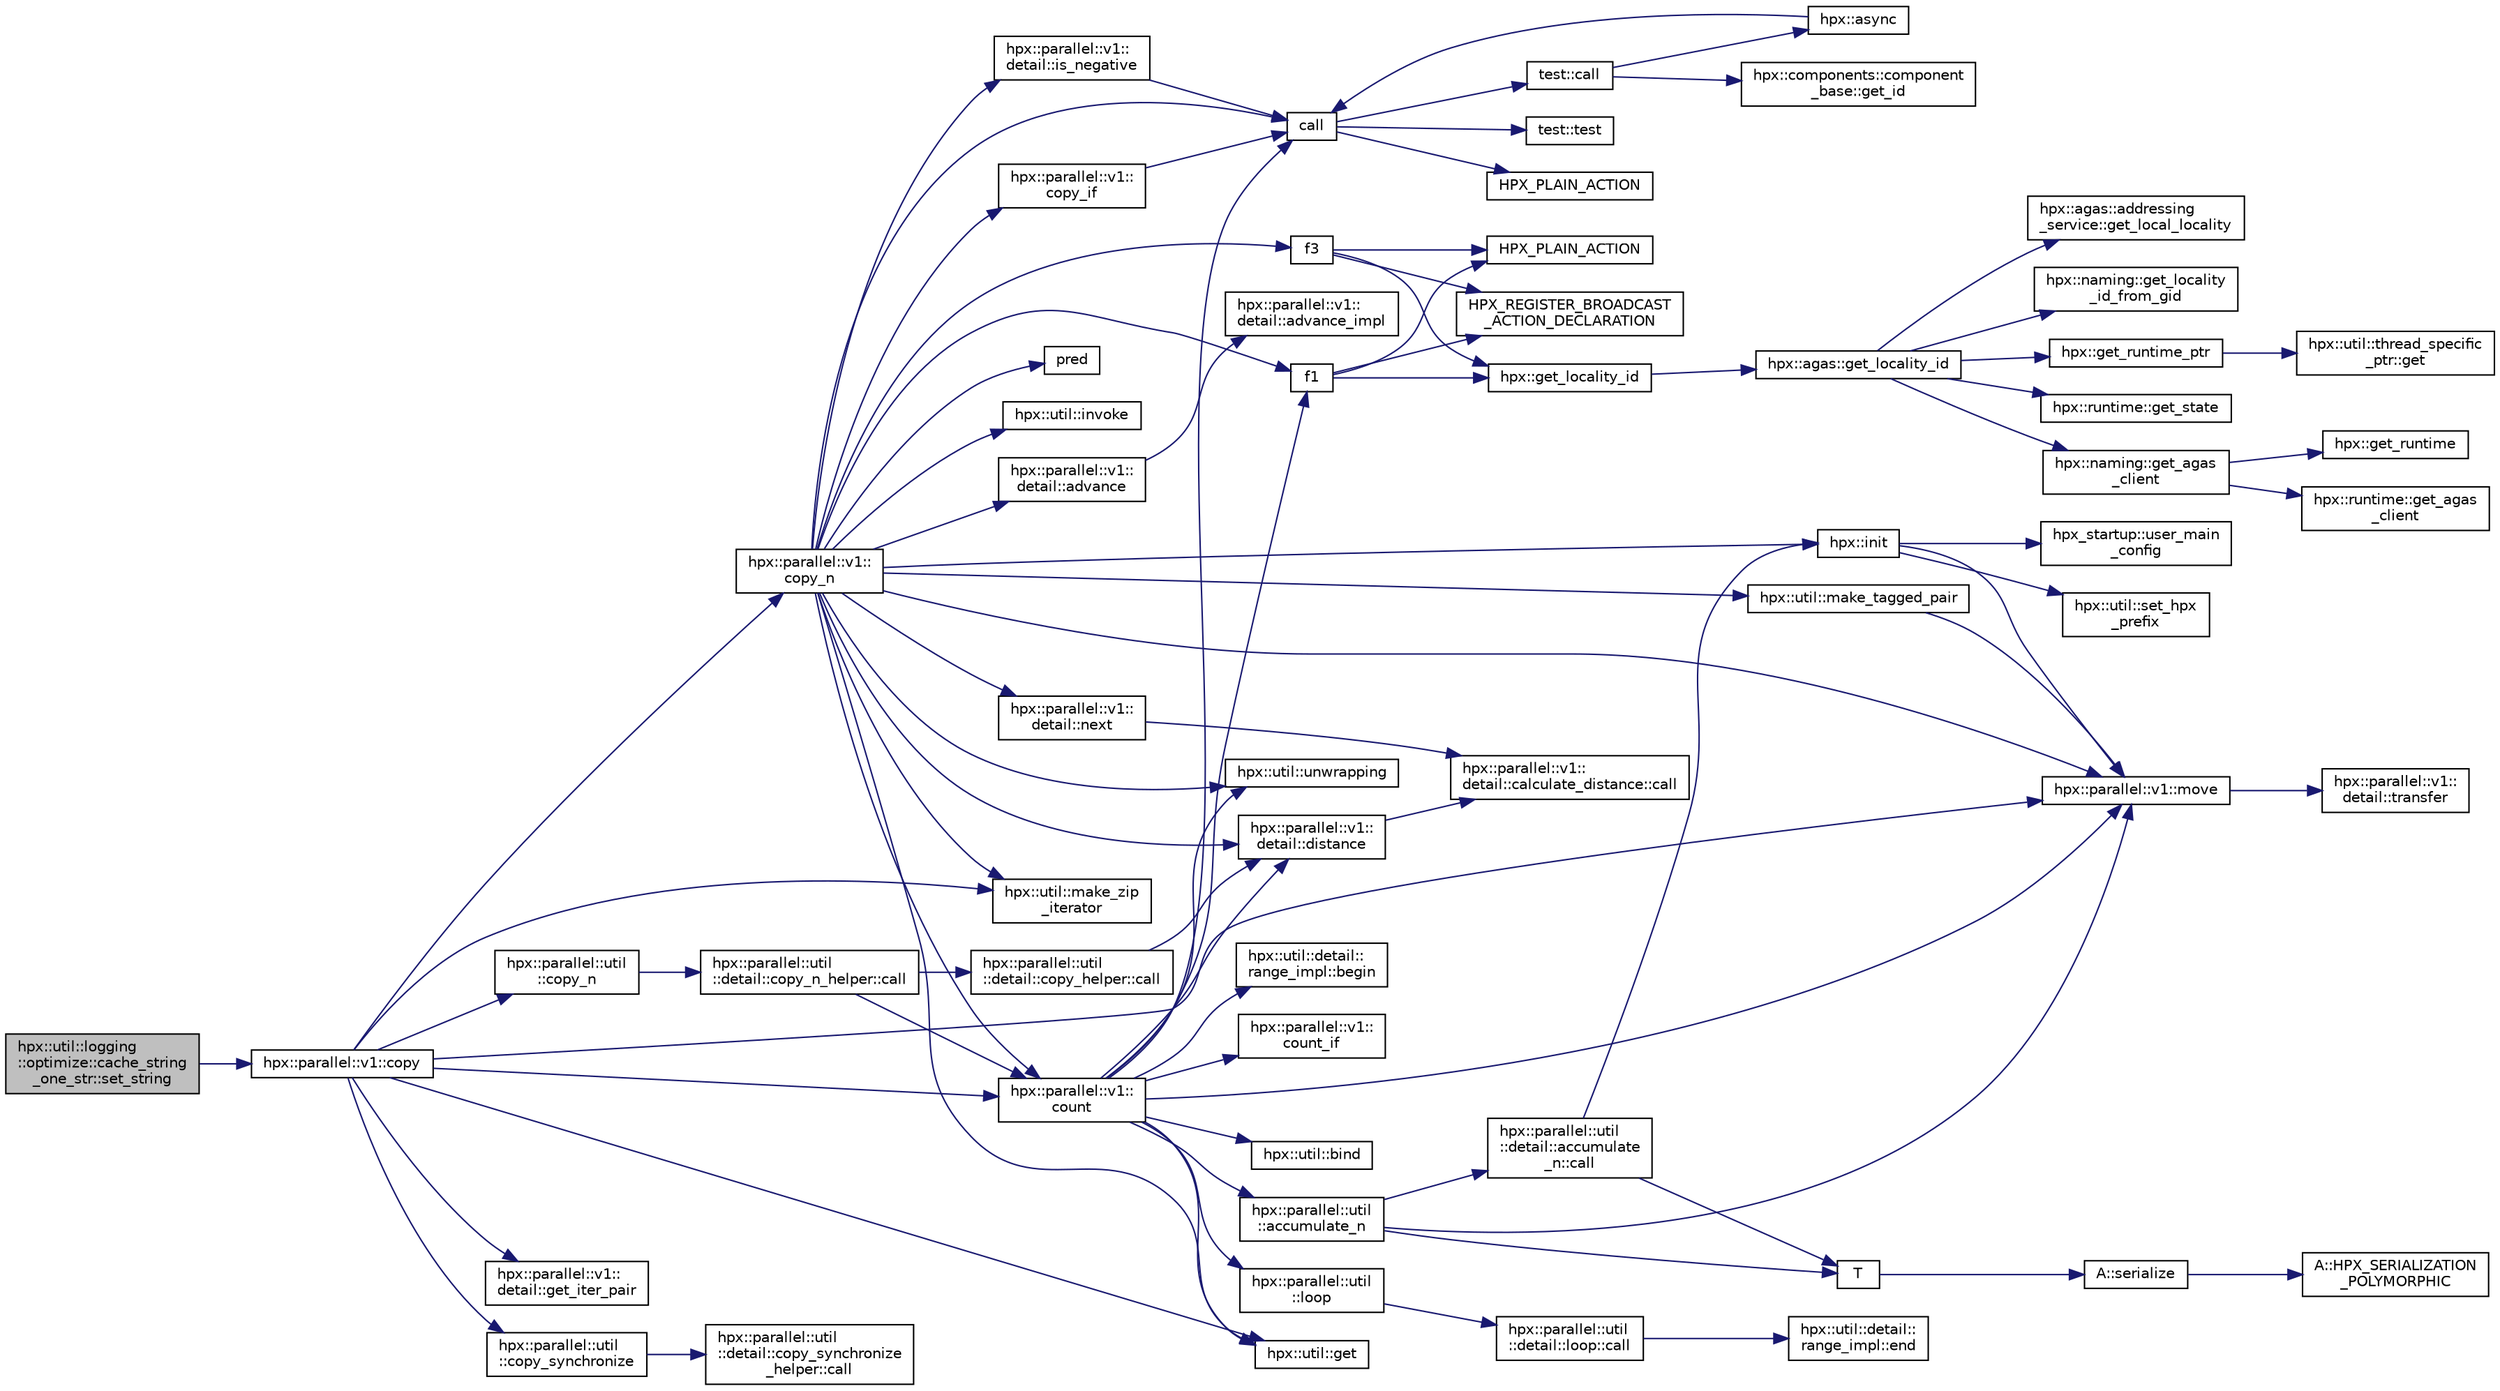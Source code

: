 digraph "hpx::util::logging::optimize::cache_string_one_str::set_string"
{
  edge [fontname="Helvetica",fontsize="10",labelfontname="Helvetica",labelfontsize="10"];
  node [fontname="Helvetica",fontsize="10",shape=record];
  rankdir="LR";
  Node330 [label="hpx::util::logging\l::optimize::cache_string\l_one_str::set_string",height=0.2,width=0.4,color="black", fillcolor="grey75", style="filled", fontcolor="black"];
  Node330 -> Node331 [color="midnightblue",fontsize="10",style="solid",fontname="Helvetica"];
  Node331 [label="hpx::parallel::v1::copy",height=0.2,width=0.4,color="black", fillcolor="white", style="filled",URL="$db/db9/namespacehpx_1_1parallel_1_1v1.html#a502f993845638113034b4a1629b7a3c7"];
  Node331 -> Node332 [color="midnightblue",fontsize="10",style="solid",fontname="Helvetica"];
  Node332 [label="hpx::parallel::v1::\lcopy_n",height=0.2,width=0.4,color="black", fillcolor="white", style="filled",URL="$db/db9/namespacehpx_1_1parallel_1_1v1.html#a62b381b00123e950f7cd81ae9b16c4a6"];
  Node332 -> Node333 [color="midnightblue",fontsize="10",style="solid",fontname="Helvetica"];
  Node333 [label="hpx::util::make_tagged_pair",height=0.2,width=0.4,color="black", fillcolor="white", style="filled",URL="$df/dad/namespacehpx_1_1util.html#afa71e8b7f4f559051a5ff14a508c543c"];
  Node333 -> Node334 [color="midnightblue",fontsize="10",style="solid",fontname="Helvetica"];
  Node334 [label="hpx::parallel::v1::move",height=0.2,width=0.4,color="black", fillcolor="white", style="filled",URL="$db/db9/namespacehpx_1_1parallel_1_1v1.html#aa7c4ede081ce786c9d1eb1adff495cfc"];
  Node334 -> Node335 [color="midnightblue",fontsize="10",style="solid",fontname="Helvetica"];
  Node335 [label="hpx::parallel::v1::\ldetail::transfer",height=0.2,width=0.4,color="black", fillcolor="white", style="filled",URL="$d2/ddd/namespacehpx_1_1parallel_1_1v1_1_1detail.html#ab1b56a05e1885ca7cc7ffa1804dd2f3c"];
  Node332 -> Node336 [color="midnightblue",fontsize="10",style="solid",fontname="Helvetica"];
  Node336 [label="hpx::parallel::v1::\ldetail::is_negative",height=0.2,width=0.4,color="black", fillcolor="white", style="filled",URL="$d2/ddd/namespacehpx_1_1parallel_1_1v1_1_1detail.html#adf2e40fc4b20ad0fd442ee3118a4d527"];
  Node336 -> Node337 [color="midnightblue",fontsize="10",style="solid",fontname="Helvetica"];
  Node337 [label="call",height=0.2,width=0.4,color="black", fillcolor="white", style="filled",URL="$d2/d67/promise__1620_8cpp.html#a58357f0b82bc761e1d0b9091ed563a70"];
  Node337 -> Node338 [color="midnightblue",fontsize="10",style="solid",fontname="Helvetica"];
  Node338 [label="test::test",height=0.2,width=0.4,color="black", fillcolor="white", style="filled",URL="$d8/d89/structtest.html#ab42d5ece712d716b04cb3f686f297a26"];
  Node337 -> Node339 [color="midnightblue",fontsize="10",style="solid",fontname="Helvetica"];
  Node339 [label="HPX_PLAIN_ACTION",height=0.2,width=0.4,color="black", fillcolor="white", style="filled",URL="$d2/d67/promise__1620_8cpp.html#ab96aab827a4b1fcaf66cfe0ba83fef23"];
  Node337 -> Node340 [color="midnightblue",fontsize="10",style="solid",fontname="Helvetica"];
  Node340 [label="test::call",height=0.2,width=0.4,color="black", fillcolor="white", style="filled",URL="$d8/d89/structtest.html#aeb29e7ed6518b9426ccf1344c52620ae"];
  Node340 -> Node341 [color="midnightblue",fontsize="10",style="solid",fontname="Helvetica"];
  Node341 [label="hpx::async",height=0.2,width=0.4,color="black", fillcolor="white", style="filled",URL="$d8/d83/namespacehpx.html#acb7d8e37b73b823956ce144f9a57eaa4"];
  Node341 -> Node337 [color="midnightblue",fontsize="10",style="solid",fontname="Helvetica"];
  Node340 -> Node342 [color="midnightblue",fontsize="10",style="solid",fontname="Helvetica"];
  Node342 [label="hpx::components::component\l_base::get_id",height=0.2,width=0.4,color="black", fillcolor="white", style="filled",URL="$d2/de6/classhpx_1_1components_1_1component__base.html#a4c8fd93514039bdf01c48d66d82b19cd"];
  Node332 -> Node343 [color="midnightblue",fontsize="10",style="solid",fontname="Helvetica"];
  Node343 [label="hpx::util::get",height=0.2,width=0.4,color="black", fillcolor="white", style="filled",URL="$df/dad/namespacehpx_1_1util.html#a5cbd3c41f03f4d4acaedaa4777e3cc02"];
  Node332 -> Node337 [color="midnightblue",fontsize="10",style="solid",fontname="Helvetica"];
  Node332 -> Node344 [color="midnightblue",fontsize="10",style="solid",fontname="Helvetica"];
  Node344 [label="pred",height=0.2,width=0.4,color="black", fillcolor="white", style="filled",URL="$dc/d8b/cxx11__std__thread_8cpp.html#a31ff3168522b47b050989c5e07dd8408"];
  Node332 -> Node345 [color="midnightblue",fontsize="10",style="solid",fontname="Helvetica"];
  Node345 [label="hpx::util::invoke",height=0.2,width=0.4,color="black", fillcolor="white", style="filled",URL="$df/dad/namespacehpx_1_1util.html#a9ed3f52b36e725e476dbf5099134ed3d"];
  Node332 -> Node346 [color="midnightblue",fontsize="10",style="solid",fontname="Helvetica"];
  Node346 [label="hpx::parallel::v1::\lcopy_if",height=0.2,width=0.4,color="black", fillcolor="white", style="filled",URL="$db/db9/namespacehpx_1_1parallel_1_1v1.html#a9a749519e8f71f886d23aecb6ceaaf8a"];
  Node346 -> Node337 [color="midnightblue",fontsize="10",style="solid",fontname="Helvetica"];
  Node332 -> Node347 [color="midnightblue",fontsize="10",style="solid",fontname="Helvetica"];
  Node347 [label="hpx::parallel::v1::\lcount",height=0.2,width=0.4,color="black", fillcolor="white", style="filled",URL="$db/db9/namespacehpx_1_1parallel_1_1v1.html#a19d058114a2bd44801aab4176b188e23"];
  Node347 -> Node348 [color="midnightblue",fontsize="10",style="solid",fontname="Helvetica"];
  Node348 [label="hpx::parallel::v1::\lcount_if",height=0.2,width=0.4,color="black", fillcolor="white", style="filled",URL="$db/db9/namespacehpx_1_1parallel_1_1v1.html#ad836ff017ec208c2d6388a9b47b05ce0"];
  Node347 -> Node349 [color="midnightblue",fontsize="10",style="solid",fontname="Helvetica"];
  Node349 [label="f1",height=0.2,width=0.4,color="black", fillcolor="white", style="filled",URL="$d8/d8b/broadcast_8cpp.html#a1751fbd41f2529b84514a9dbd767959a"];
  Node349 -> Node350 [color="midnightblue",fontsize="10",style="solid",fontname="Helvetica"];
  Node350 [label="hpx::get_locality_id",height=0.2,width=0.4,color="black", fillcolor="white", style="filled",URL="$d8/d83/namespacehpx.html#a158d7c54a657bb364c1704033010697b",tooltip="Return the number of the locality this function is being called from. "];
  Node350 -> Node351 [color="midnightblue",fontsize="10",style="solid",fontname="Helvetica"];
  Node351 [label="hpx::agas::get_locality_id",height=0.2,width=0.4,color="black", fillcolor="white", style="filled",URL="$dc/d54/namespacehpx_1_1agas.html#a491cc2ddecdf0f1a9129900caa6a4d3e"];
  Node351 -> Node352 [color="midnightblue",fontsize="10",style="solid",fontname="Helvetica"];
  Node352 [label="hpx::get_runtime_ptr",height=0.2,width=0.4,color="black", fillcolor="white", style="filled",URL="$d8/d83/namespacehpx.html#af29daf2bb3e01b4d6495a1742b6cce64"];
  Node352 -> Node353 [color="midnightblue",fontsize="10",style="solid",fontname="Helvetica"];
  Node353 [label="hpx::util::thread_specific\l_ptr::get",height=0.2,width=0.4,color="black", fillcolor="white", style="filled",URL="$d4/d4c/structhpx_1_1util_1_1thread__specific__ptr.html#a3b27d8520710478aa41d1f74206bdba9"];
  Node351 -> Node354 [color="midnightblue",fontsize="10",style="solid",fontname="Helvetica"];
  Node354 [label="hpx::runtime::get_state",height=0.2,width=0.4,color="black", fillcolor="white", style="filled",URL="$d0/d7b/classhpx_1_1runtime.html#ab405f80e060dac95d624520f38b0524c"];
  Node351 -> Node355 [color="midnightblue",fontsize="10",style="solid",fontname="Helvetica"];
  Node355 [label="hpx::naming::get_agas\l_client",height=0.2,width=0.4,color="black", fillcolor="white", style="filled",URL="$d4/dc9/namespacehpx_1_1naming.html#a0408fffd5d34b620712a801b0ae3b032"];
  Node355 -> Node356 [color="midnightblue",fontsize="10",style="solid",fontname="Helvetica"];
  Node356 [label="hpx::get_runtime",height=0.2,width=0.4,color="black", fillcolor="white", style="filled",URL="$d8/d83/namespacehpx.html#aef902cc6c7dd3b9fbadf34d1e850a070"];
  Node355 -> Node357 [color="midnightblue",fontsize="10",style="solid",fontname="Helvetica"];
  Node357 [label="hpx::runtime::get_agas\l_client",height=0.2,width=0.4,color="black", fillcolor="white", style="filled",URL="$d0/d7b/classhpx_1_1runtime.html#aeb5dddd30d6b9861669af8ad44d1a96a"];
  Node351 -> Node358 [color="midnightblue",fontsize="10",style="solid",fontname="Helvetica"];
  Node358 [label="hpx::agas::addressing\l_service::get_local_locality",height=0.2,width=0.4,color="black", fillcolor="white", style="filled",URL="$db/d58/structhpx_1_1agas_1_1addressing__service.html#ab52c19a37c2a7a006c6c15f90ad0539c"];
  Node351 -> Node359 [color="midnightblue",fontsize="10",style="solid",fontname="Helvetica"];
  Node359 [label="hpx::naming::get_locality\l_id_from_gid",height=0.2,width=0.4,color="black", fillcolor="white", style="filled",URL="$d4/dc9/namespacehpx_1_1naming.html#a7fd43037784560bd04fda9b49e33529f"];
  Node349 -> Node360 [color="midnightblue",fontsize="10",style="solid",fontname="Helvetica"];
  Node360 [label="HPX_PLAIN_ACTION",height=0.2,width=0.4,color="black", fillcolor="white", style="filled",URL="$d8/d8b/broadcast_8cpp.html#a19685a0394ce6a99351f7a679f6eeefc"];
  Node349 -> Node361 [color="midnightblue",fontsize="10",style="solid",fontname="Helvetica"];
  Node361 [label="HPX_REGISTER_BROADCAST\l_ACTION_DECLARATION",height=0.2,width=0.4,color="black", fillcolor="white", style="filled",URL="$d7/d38/addressing__service_8cpp.html#a573d764d9cb34eec46a4bdffcf07875f"];
  Node347 -> Node362 [color="midnightblue",fontsize="10",style="solid",fontname="Helvetica"];
  Node362 [label="hpx::parallel::util\l::loop",height=0.2,width=0.4,color="black", fillcolor="white", style="filled",URL="$df/dc6/namespacehpx_1_1parallel_1_1util.html#a3f434e00f42929aac85debb8c5782213"];
  Node362 -> Node363 [color="midnightblue",fontsize="10",style="solid",fontname="Helvetica"];
  Node363 [label="hpx::parallel::util\l::detail::loop::call",height=0.2,width=0.4,color="black", fillcolor="white", style="filled",URL="$da/d06/structhpx_1_1parallel_1_1util_1_1detail_1_1loop.html#a5c5e8dbda782f09cdb7bc2509e3bf09e"];
  Node363 -> Node364 [color="midnightblue",fontsize="10",style="solid",fontname="Helvetica"];
  Node364 [label="hpx::util::detail::\lrange_impl::end",height=0.2,width=0.4,color="black", fillcolor="white", style="filled",URL="$d4/d4a/namespacehpx_1_1util_1_1detail_1_1range__impl.html#afb2ea48b0902f52ee4d8b764807b4316"];
  Node347 -> Node365 [color="midnightblue",fontsize="10",style="solid",fontname="Helvetica"];
  Node365 [label="hpx::util::bind",height=0.2,width=0.4,color="black", fillcolor="white", style="filled",URL="$df/dad/namespacehpx_1_1util.html#ad844caedf82a0173d6909d910c3e48c6"];
  Node347 -> Node334 [color="midnightblue",fontsize="10",style="solid",fontname="Helvetica"];
  Node347 -> Node343 [color="midnightblue",fontsize="10",style="solid",fontname="Helvetica"];
  Node347 -> Node337 [color="midnightblue",fontsize="10",style="solid",fontname="Helvetica"];
  Node347 -> Node366 [color="midnightblue",fontsize="10",style="solid",fontname="Helvetica"];
  Node366 [label="hpx::parallel::v1::\ldetail::distance",height=0.2,width=0.4,color="black", fillcolor="white", style="filled",URL="$d2/ddd/namespacehpx_1_1parallel_1_1v1_1_1detail.html#a6bea3c6a5f470cad11f27ee6bab4a33f"];
  Node366 -> Node367 [color="midnightblue",fontsize="10",style="solid",fontname="Helvetica"];
  Node367 [label="hpx::parallel::v1::\ldetail::calculate_distance::call",height=0.2,width=0.4,color="black", fillcolor="white", style="filled",URL="$db/dfa/structhpx_1_1parallel_1_1v1_1_1detail_1_1calculate__distance.html#a950a6627830a7d019ac0e734b0a447bf"];
  Node347 -> Node368 [color="midnightblue",fontsize="10",style="solid",fontname="Helvetica"];
  Node368 [label="hpx::util::unwrapping",height=0.2,width=0.4,color="black", fillcolor="white", style="filled",URL="$df/dad/namespacehpx_1_1util.html#a7529d9ac687684c33403cdd1f9cef8e4"];
  Node347 -> Node369 [color="midnightblue",fontsize="10",style="solid",fontname="Helvetica"];
  Node369 [label="hpx::parallel::util\l::accumulate_n",height=0.2,width=0.4,color="black", fillcolor="white", style="filled",URL="$df/dc6/namespacehpx_1_1parallel_1_1util.html#af19f9a2722f97c2247ea5d0dbb5e2d25"];
  Node369 -> Node370 [color="midnightblue",fontsize="10",style="solid",fontname="Helvetica"];
  Node370 [label="hpx::parallel::util\l::detail::accumulate\l_n::call",height=0.2,width=0.4,color="black", fillcolor="white", style="filled",URL="$d8/d3b/structhpx_1_1parallel_1_1util_1_1detail_1_1accumulate__n.html#a765aceb8ab313fc92f7c4aaf70ccca8f"];
  Node370 -> Node371 [color="midnightblue",fontsize="10",style="solid",fontname="Helvetica"];
  Node371 [label="hpx::init",height=0.2,width=0.4,color="black", fillcolor="white", style="filled",URL="$d8/d83/namespacehpx.html#a3c694ea960b47c56b33351ba16e3d76b",tooltip="Main entry point for launching the HPX runtime system. "];
  Node371 -> Node372 [color="midnightblue",fontsize="10",style="solid",fontname="Helvetica"];
  Node372 [label="hpx::util::set_hpx\l_prefix",height=0.2,width=0.4,color="black", fillcolor="white", style="filled",URL="$df/dad/namespacehpx_1_1util.html#ae40a23c1ba0a48d9304dcf717a95793e"];
  Node371 -> Node373 [color="midnightblue",fontsize="10",style="solid",fontname="Helvetica"];
  Node373 [label="hpx_startup::user_main\l_config",height=0.2,width=0.4,color="black", fillcolor="white", style="filled",URL="$d3/dd2/namespacehpx__startup.html#aaac571d88bd3912a4225a23eb3261637"];
  Node371 -> Node334 [color="midnightblue",fontsize="10",style="solid",fontname="Helvetica"];
  Node370 -> Node374 [color="midnightblue",fontsize="10",style="solid",fontname="Helvetica"];
  Node374 [label="T",height=0.2,width=0.4,color="black", fillcolor="white", style="filled",URL="$db/d33/polymorphic__semiintrusive__template_8cpp.html#ad187658f9cb91c1312b39ae7e896f1ea"];
  Node374 -> Node375 [color="midnightblue",fontsize="10",style="solid",fontname="Helvetica"];
  Node375 [label="A::serialize",height=0.2,width=0.4,color="black", fillcolor="white", style="filled",URL="$d7/da0/struct_a.html#a5f5c287cf471e274ed9dda0da1592212"];
  Node375 -> Node376 [color="midnightblue",fontsize="10",style="solid",fontname="Helvetica"];
  Node376 [label="A::HPX_SERIALIZATION\l_POLYMORPHIC",height=0.2,width=0.4,color="black", fillcolor="white", style="filled",URL="$d7/da0/struct_a.html#ada978cc156cebbafddb1f3aa4c01918c"];
  Node369 -> Node334 [color="midnightblue",fontsize="10",style="solid",fontname="Helvetica"];
  Node369 -> Node374 [color="midnightblue",fontsize="10",style="solid",fontname="Helvetica"];
  Node347 -> Node377 [color="midnightblue",fontsize="10",style="solid",fontname="Helvetica"];
  Node377 [label="hpx::util::detail::\lrange_impl::begin",height=0.2,width=0.4,color="black", fillcolor="white", style="filled",URL="$d4/d4a/namespacehpx_1_1util_1_1detail_1_1range__impl.html#a31e165df2b865cdd961f35ce938db41a"];
  Node332 -> Node366 [color="midnightblue",fontsize="10",style="solid",fontname="Helvetica"];
  Node332 -> Node371 [color="midnightblue",fontsize="10",style="solid",fontname="Helvetica"];
  Node332 -> Node378 [color="midnightblue",fontsize="10",style="solid",fontname="Helvetica"];
  Node378 [label="hpx::util::make_zip\l_iterator",height=0.2,width=0.4,color="black", fillcolor="white", style="filled",URL="$df/dad/namespacehpx_1_1util.html#a2f68369b316e5699be2c81c04e3ee209"];
  Node332 -> Node349 [color="midnightblue",fontsize="10",style="solid",fontname="Helvetica"];
  Node332 -> Node379 [color="midnightblue",fontsize="10",style="solid",fontname="Helvetica"];
  Node379 [label="f3",height=0.2,width=0.4,color="black", fillcolor="white", style="filled",URL="$d8/d8b/broadcast_8cpp.html#a9bac347cb7dd97427ecd2dd58525b646"];
  Node379 -> Node350 [color="midnightblue",fontsize="10",style="solid",fontname="Helvetica"];
  Node379 -> Node360 [color="midnightblue",fontsize="10",style="solid",fontname="Helvetica"];
  Node379 -> Node361 [color="midnightblue",fontsize="10",style="solid",fontname="Helvetica"];
  Node332 -> Node380 [color="midnightblue",fontsize="10",style="solid",fontname="Helvetica"];
  Node380 [label="hpx::parallel::v1::\ldetail::next",height=0.2,width=0.4,color="black", fillcolor="white", style="filled",URL="$d2/ddd/namespacehpx_1_1parallel_1_1v1_1_1detail.html#a0a6696d8c17a32b8ebfaa496b9ab3332"];
  Node380 -> Node367 [color="midnightblue",fontsize="10",style="solid",fontname="Helvetica"];
  Node332 -> Node381 [color="midnightblue",fontsize="10",style="solid",fontname="Helvetica"];
  Node381 [label="hpx::parallel::v1::\ldetail::advance",height=0.2,width=0.4,color="black", fillcolor="white", style="filled",URL="$d2/ddd/namespacehpx_1_1parallel_1_1v1_1_1detail.html#ad9fca7bce7b3e3c32302967ffc1fb4a4"];
  Node381 -> Node382 [color="midnightblue",fontsize="10",style="solid",fontname="Helvetica"];
  Node382 [label="hpx::parallel::v1::\ldetail::advance_impl",height=0.2,width=0.4,color="black", fillcolor="white", style="filled",URL="$d2/ddd/namespacehpx_1_1parallel_1_1v1_1_1detail.html#ad4fa62ca115927187e4063b65ee5f317"];
  Node332 -> Node334 [color="midnightblue",fontsize="10",style="solid",fontname="Helvetica"];
  Node332 -> Node368 [color="midnightblue",fontsize="10",style="solid",fontname="Helvetica"];
  Node331 -> Node347 [color="midnightblue",fontsize="10",style="solid",fontname="Helvetica"];
  Node331 -> Node383 [color="midnightblue",fontsize="10",style="solid",fontname="Helvetica"];
  Node383 [label="hpx::parallel::util\l::copy_n",height=0.2,width=0.4,color="black", fillcolor="white", style="filled",URL="$df/dc6/namespacehpx_1_1parallel_1_1util.html#ab30b19e9d50f04c88be6cb7408c82987"];
  Node383 -> Node384 [color="midnightblue",fontsize="10",style="solid",fontname="Helvetica"];
  Node384 [label="hpx::parallel::util\l::detail::copy_n_helper::call",height=0.2,width=0.4,color="black", fillcolor="white", style="filled",URL="$de/d50/structhpx_1_1parallel_1_1util_1_1detail_1_1copy__n__helper.html#ae283ae8df16258386dd2aa4d58d4df8e"];
  Node384 -> Node347 [color="midnightblue",fontsize="10",style="solid",fontname="Helvetica"];
  Node384 -> Node385 [color="midnightblue",fontsize="10",style="solid",fontname="Helvetica"];
  Node385 [label="hpx::parallel::util\l::detail::copy_helper::call",height=0.2,width=0.4,color="black", fillcolor="white", style="filled",URL="$db/d59/structhpx_1_1parallel_1_1util_1_1detail_1_1copy__helper.html#ac801832edc0b6a84595880bb4613cb60"];
  Node385 -> Node366 [color="midnightblue",fontsize="10",style="solid",fontname="Helvetica"];
  Node331 -> Node386 [color="midnightblue",fontsize="10",style="solid",fontname="Helvetica"];
  Node386 [label="hpx::parallel::v1::\ldetail::get_iter_pair",height=0.2,width=0.4,color="black", fillcolor="white", style="filled",URL="$d2/ddd/namespacehpx_1_1parallel_1_1v1_1_1detail.html#ac4d3c2918035705998b9b049c5440119"];
  Node331 -> Node378 [color="midnightblue",fontsize="10",style="solid",fontname="Helvetica"];
  Node331 -> Node343 [color="midnightblue",fontsize="10",style="solid",fontname="Helvetica"];
  Node331 -> Node387 [color="midnightblue",fontsize="10",style="solid",fontname="Helvetica"];
  Node387 [label="hpx::parallel::util\l::copy_synchronize",height=0.2,width=0.4,color="black", fillcolor="white", style="filled",URL="$df/dc6/namespacehpx_1_1parallel_1_1util.html#ad33c06f9b1fc663f33b9fb189390e71b"];
  Node387 -> Node388 [color="midnightblue",fontsize="10",style="solid",fontname="Helvetica"];
  Node388 [label="hpx::parallel::util\l::detail::copy_synchronize\l_helper::call",height=0.2,width=0.4,color="black", fillcolor="white", style="filled",URL="$d7/d41/structhpx_1_1parallel_1_1util_1_1detail_1_1copy__synchronize__helper.html#a7c8e8c72844a8fd415b6b3517cc1a224"];
  Node331 -> Node334 [color="midnightblue",fontsize="10",style="solid",fontname="Helvetica"];
}
